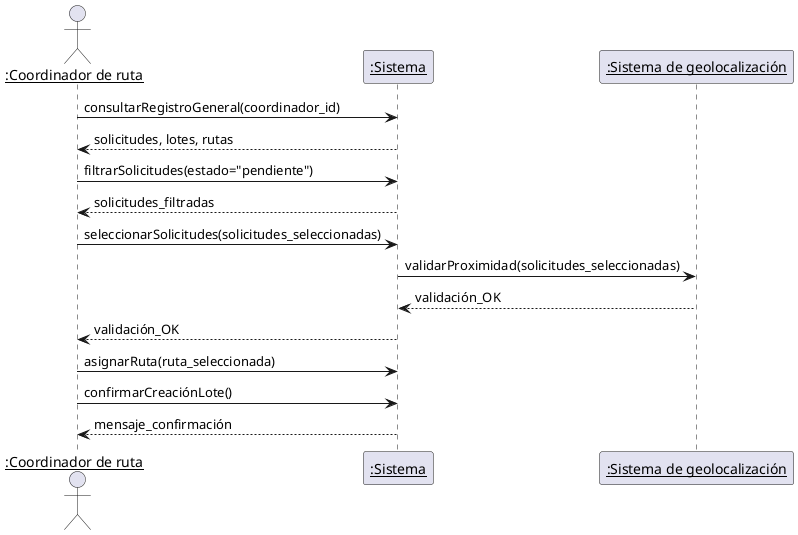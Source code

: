 @startuml
actor "<u>:Coordinador de ruta</u>" as Coor
participant "<u>:Sistema</u>" as Sis
participant "<u>:Sistema de geolocalización</u>" as Geo

Coor -> Sis: consultarRegistroGeneral(coordinador_id)
Sis --> Coor: solicitudes, lotes, rutas

Coor -> Sis: filtrarSolicitudes(estado="pendiente")
Sis --> Coor: solicitudes_filtradas

Coor -> Sis: seleccionarSolicitudes(solicitudes_seleccionadas)
Sis -> Geo: validarProximidad(solicitudes_seleccionadas)
Geo --> Sis: validación_OK
Sis --> Coor: validación_OK

Coor -> Sis: asignarRuta(ruta_seleccionada)
Coor -> Sis: confirmarCreaciónLote()
Sis --> Coor: mensaje_confirmación
@enduml
